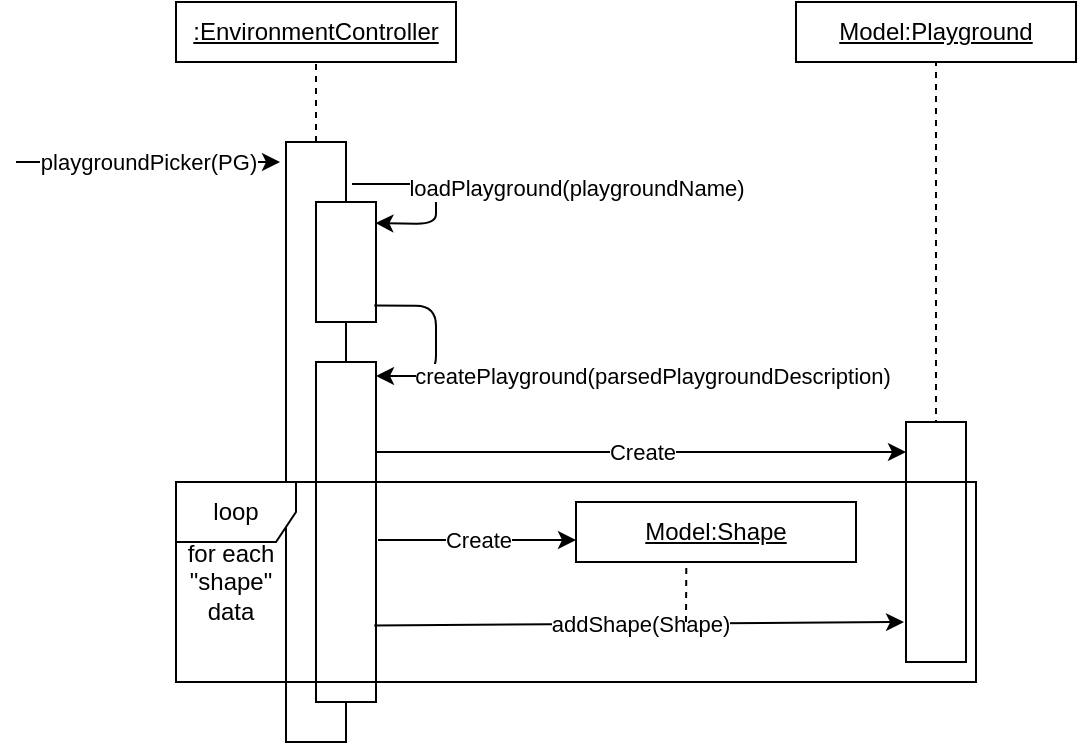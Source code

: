 <mxfile version="12.3.7" type="device" pages="1"><diagram id="T1DfgbcmVztmTvImgx7G" name="Page-1"><mxGraphModel dx="1107" dy="646" grid="1" gridSize="10" guides="1" tooltips="1" connect="1" arrows="1" fold="1" page="1" pageScale="1" pageWidth="1169" pageHeight="827" math="0" shadow="0"><root><mxCell id="0"/><mxCell id="1" parent="0"/><mxCell id="ordKUFeqfWLHh_xqSqi0-2" value="&lt;u&gt;:EnvironmentController&lt;/u&gt;" style="rounded=0;whiteSpace=wrap;html=1;" vertex="1" parent="1"><mxGeometry x="120" y="20" width="140" height="30" as="geometry"/></mxCell><mxCell id="ordKUFeqfWLHh_xqSqi0-5" value="" style="rounded=0;whiteSpace=wrap;html=1;" vertex="1" parent="1"><mxGeometry x="175" y="90" width="30" height="300" as="geometry"/></mxCell><mxCell id="ordKUFeqfWLHh_xqSqi0-6" value="" style="endArrow=none;dashed=1;html=1;entryX=0.5;entryY=1;entryDx=0;entryDy=0;exitX=0.5;exitY=0;exitDx=0;exitDy=0;" edge="1" parent="1" source="ordKUFeqfWLHh_xqSqi0-5" target="ordKUFeqfWLHh_xqSqi0-2"><mxGeometry width="50" height="50" relative="1" as="geometry"><mxPoint x="60" y="230" as="sourcePoint"/><mxPoint x="110" y="180" as="targetPoint"/></mxGeometry></mxCell><mxCell id="ordKUFeqfWLHh_xqSqi0-43" value="playgroundPicker(PG)" style="endArrow=classic;html=1;" edge="1" parent="1"><mxGeometry width="50" height="50" relative="1" as="geometry"><mxPoint x="40" y="100" as="sourcePoint"/><mxPoint x="172" y="100" as="targetPoint"/></mxGeometry></mxCell><mxCell id="ordKUFeqfWLHh_xqSqi0-44" value="loadPlayground(playgroundName)" style="endArrow=classic;html=1;entryX=0.99;entryY=0.176;entryDx=0;entryDy=0;entryPerimeter=0;" edge="1" parent="1" target="ordKUFeqfWLHh_xqSqi0-45"><mxGeometry x="-0.048" y="-70" width="50" height="50" relative="1" as="geometry"><mxPoint x="208" y="111" as="sourcePoint"/><mxPoint x="270" y="60" as="targetPoint"/><Array as="points"><mxPoint x="250" y="111"/><mxPoint x="250" y="131"/></Array><mxPoint x="140" as="offset"/></mxGeometry></mxCell><mxCell id="ordKUFeqfWLHh_xqSqi0-45" value="" style="rounded=0;whiteSpace=wrap;html=1;" vertex="1" parent="1"><mxGeometry x="190" y="120" width="30" height="60" as="geometry"/></mxCell><mxCell id="ordKUFeqfWLHh_xqSqi0-46" value="createPlayground(parsedPlaygroundDescription)" style="endArrow=classic;html=1;exitX=0.971;exitY=0.862;exitDx=0;exitDy=0;exitPerimeter=0;" edge="1" parent="1" source="ordKUFeqfWLHh_xqSqi0-45"><mxGeometry x="0.378" y="-110" width="50" height="50" relative="1" as="geometry"><mxPoint x="260" y="220" as="sourcePoint"/><mxPoint x="220" y="207" as="targetPoint"/><Array as="points"><mxPoint x="250" y="172"/><mxPoint x="250" y="207"/></Array><mxPoint x="108" y="110" as="offset"/></mxGeometry></mxCell><mxCell id="ordKUFeqfWLHh_xqSqi0-48" value="" style="rounded=0;whiteSpace=wrap;html=1;" vertex="1" parent="1"><mxGeometry x="190" y="200" width="30" height="170" as="geometry"/></mxCell><mxCell id="ordKUFeqfWLHh_xqSqi0-49" value="&lt;u&gt;Model:Playground&lt;/u&gt;" style="rounded=0;whiteSpace=wrap;html=1;" vertex="1" parent="1"><mxGeometry x="430" y="20" width="140" height="30" as="geometry"/></mxCell><mxCell id="ordKUFeqfWLHh_xqSqi0-50" value="" style="endArrow=none;dashed=1;html=1;entryX=0.5;entryY=1;entryDx=0;entryDy=0;" edge="1" parent="1" target="ordKUFeqfWLHh_xqSqi0-49"><mxGeometry width="50" height="50" relative="1" as="geometry"><mxPoint x="500" y="250" as="sourcePoint"/><mxPoint x="560" y="80" as="targetPoint"/></mxGeometry></mxCell><mxCell id="ordKUFeqfWLHh_xqSqi0-52" value="" style="rounded=0;whiteSpace=wrap;html=1;" vertex="1" parent="1"><mxGeometry x="485" y="230" width="30" height="120" as="geometry"/></mxCell><mxCell id="ordKUFeqfWLHh_xqSqi0-53" value="Create" style="endArrow=classic;html=1;" edge="1" parent="1"><mxGeometry width="50" height="50" relative="1" as="geometry"><mxPoint x="220" y="245" as="sourcePoint"/><mxPoint x="485" y="245" as="targetPoint"/></mxGeometry></mxCell><mxCell id="ordKUFeqfWLHh_xqSqi0-60" value="Create" style="endArrow=classic;html=1;" edge="1" parent="1"><mxGeometry width="50" height="50" relative="1" as="geometry"><mxPoint x="221" y="289" as="sourcePoint"/><mxPoint x="320" y="289" as="targetPoint"/></mxGeometry></mxCell><mxCell id="ordKUFeqfWLHh_xqSqi0-63" value="addShape(Shape)" style="endArrow=classic;html=1;exitX=0.971;exitY=0.775;exitDx=0;exitDy=0;exitPerimeter=0;" edge="1" parent="1" source="ordKUFeqfWLHh_xqSqi0-48"><mxGeometry width="50" height="50" relative="1" as="geometry"><mxPoint x="340" y="380" as="sourcePoint"/><mxPoint x="484" y="330" as="targetPoint"/></mxGeometry></mxCell><mxCell id="ordKUFeqfWLHh_xqSqi0-64" value="&lt;u&gt;Model:Shape&lt;/u&gt;" style="rounded=0;whiteSpace=wrap;html=1;" vertex="1" parent="1"><mxGeometry x="320" y="270" width="140" height="30" as="geometry"/></mxCell><mxCell id="ordKUFeqfWLHh_xqSqi0-65" value="" style="endArrow=none;dashed=1;html=1;entryX=0.394;entryY=1.048;entryDx=0;entryDy=0;entryPerimeter=0;" edge="1" parent="1" target="ordKUFeqfWLHh_xqSqi0-64"><mxGeometry width="50" height="50" relative="1" as="geometry"><mxPoint x="375" y="330" as="sourcePoint"/><mxPoint x="120" y="410" as="targetPoint"/></mxGeometry></mxCell><mxCell id="ordKUFeqfWLHh_xqSqi0-66" value="loop" style="shape=umlFrame;whiteSpace=wrap;html=1;" vertex="1" parent="1"><mxGeometry x="120" y="260" width="400" height="100" as="geometry"/></mxCell><mxCell id="ordKUFeqfWLHh_xqSqi0-69" value="for each &quot;shape&quot; data" style="text;html=1;strokeColor=none;fillColor=none;align=center;verticalAlign=middle;whiteSpace=wrap;rounded=0;" vertex="1" parent="1"><mxGeometry x="120" y="290" width="55" height="40" as="geometry"/></mxCell></root></mxGraphModel></diagram></mxfile>